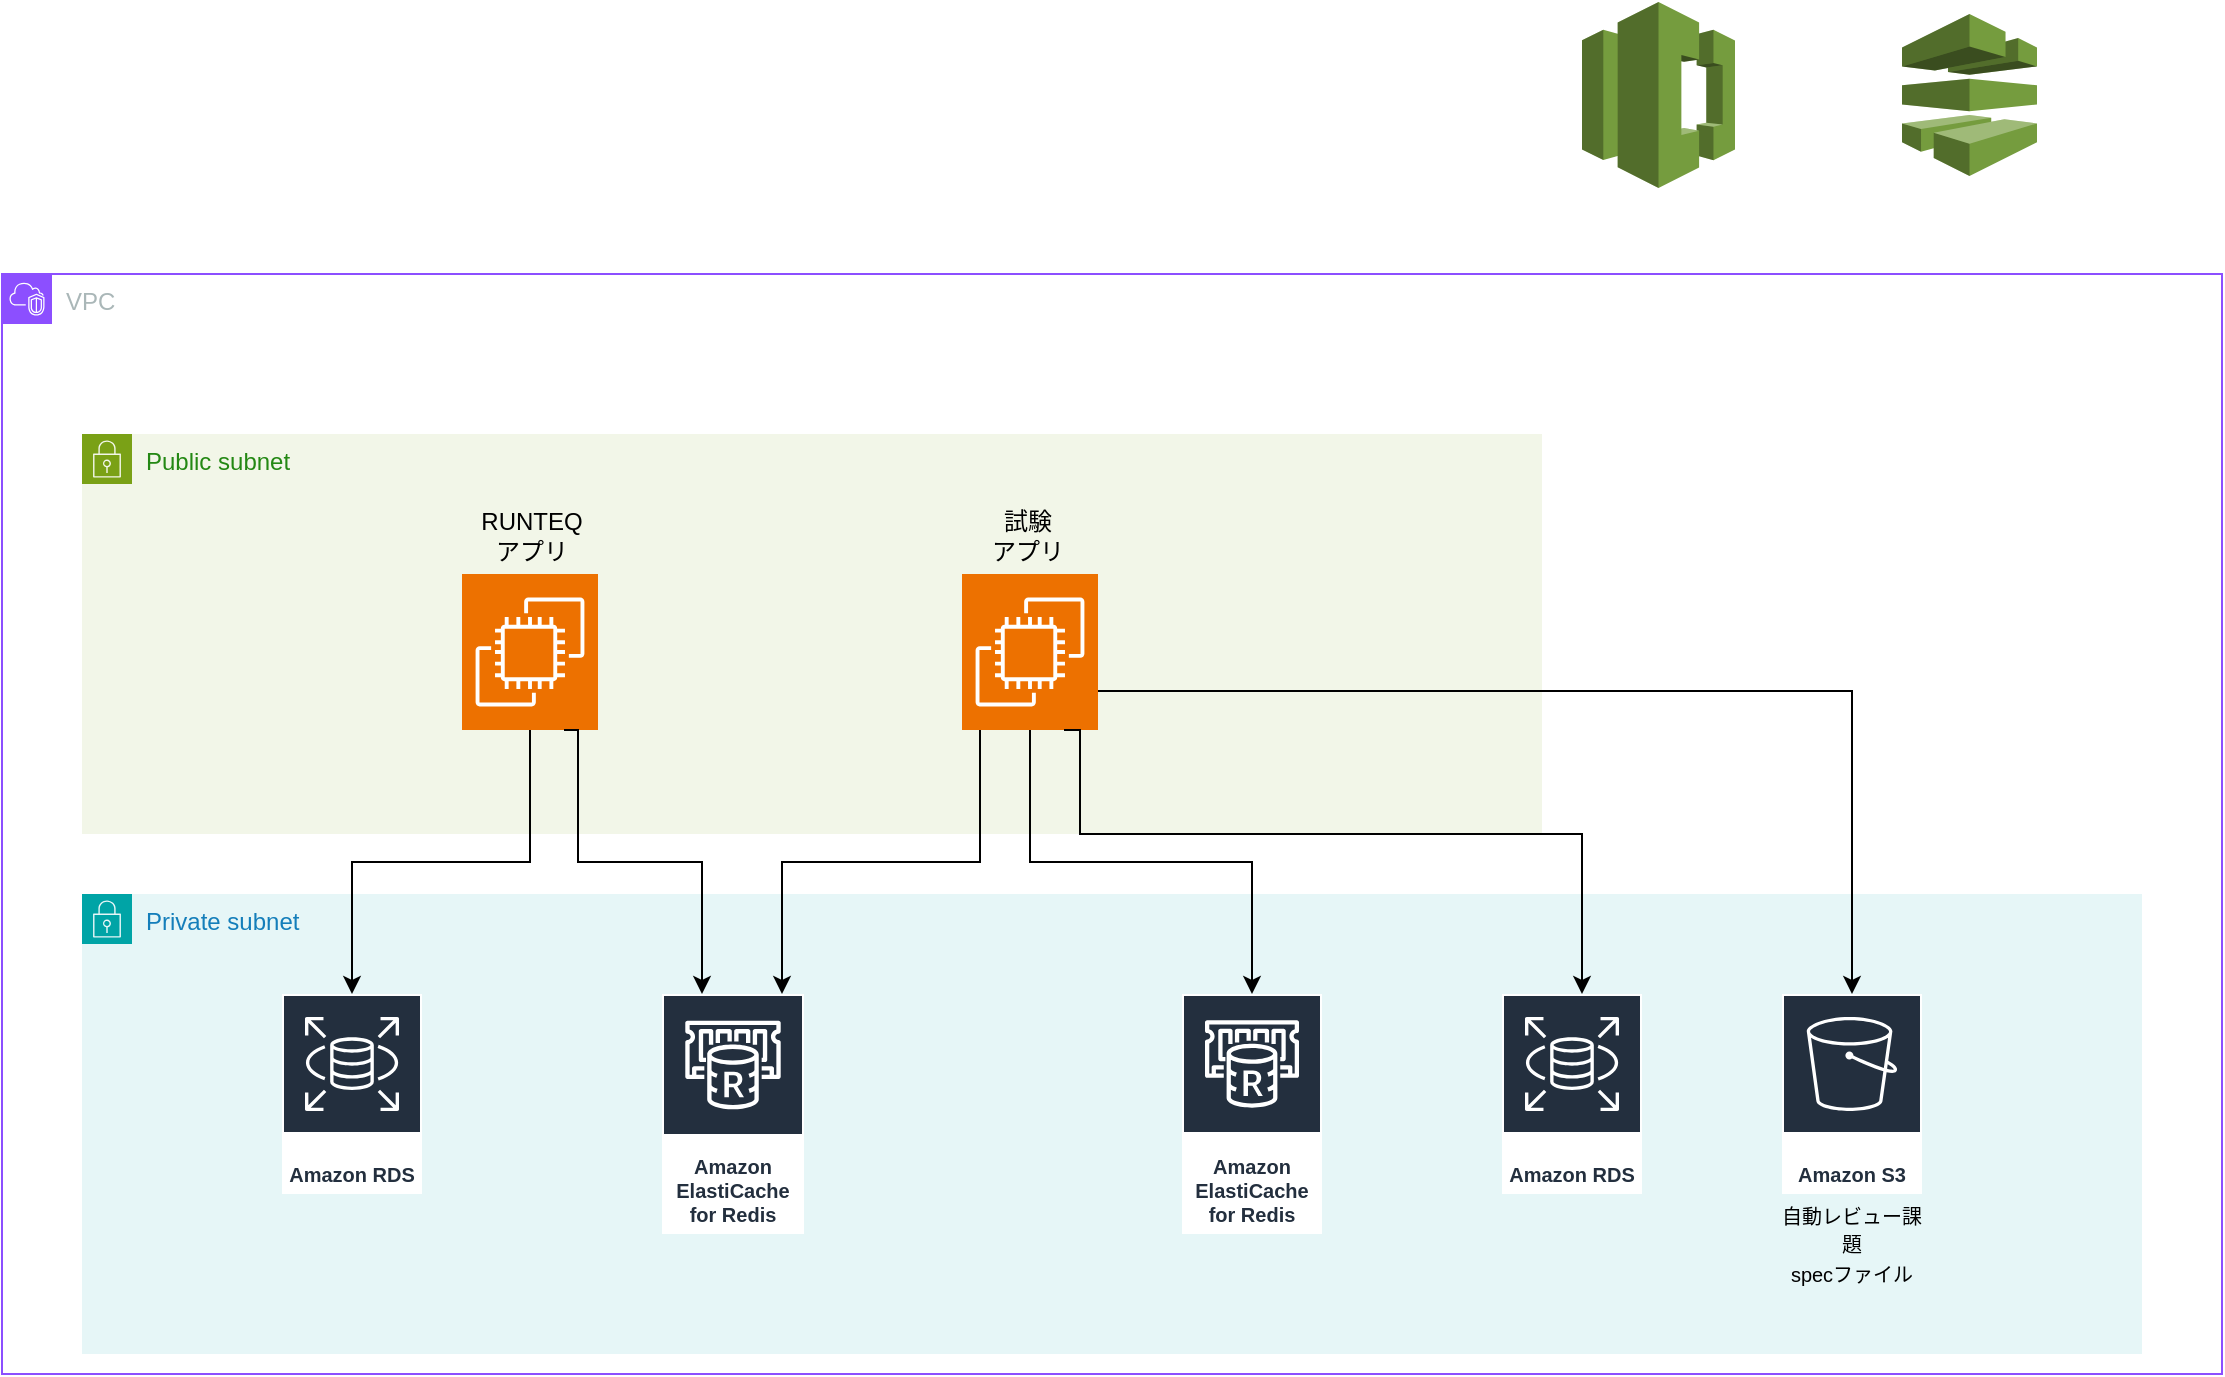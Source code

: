 <mxfile version="24.8.3">
  <diagram id="Ht1M8jgEwFfnCIfOTk4-" name="Page-1">
    <mxGraphModel dx="2438" dy="2400" grid="1" gridSize="10" guides="1" tooltips="1" connect="1" arrows="1" fold="1" page="1" pageScale="1" pageWidth="1169" pageHeight="827" math="0" shadow="0">
      <root>
        <mxCell id="0" />
        <mxCell id="1" parent="0" />
        <mxCell id="tops9HvevJNxcCVQyeS8-22" value="VPC" style="points=[[0,0],[0.25,0],[0.5,0],[0.75,0],[1,0],[1,0.25],[1,0.5],[1,0.75],[1,1],[0.75,1],[0.5,1],[0.25,1],[0,1],[0,0.75],[0,0.5],[0,0.25]];outlineConnect=0;gradientColor=none;html=1;whiteSpace=wrap;fontSize=12;fontStyle=0;container=1;pointerEvents=0;collapsible=0;recursiveResize=0;shape=mxgraph.aws4.group;grIcon=mxgraph.aws4.group_vpc2;strokeColor=#8C4FFF;fillColor=none;verticalAlign=top;align=left;spacingLeft=30;fontColor=#AAB7B8;dashed=0;" parent="1" vertex="1">
          <mxGeometry x="50" y="-580" width="1110" height="550" as="geometry" />
        </mxCell>
        <mxCell id="tops9HvevJNxcCVQyeS8-24" value="Public subnet" style="points=[[0,0],[0.25,0],[0.5,0],[0.75,0],[1,0],[1,0.25],[1,0.5],[1,0.75],[1,1],[0.75,1],[0.5,1],[0.25,1],[0,1],[0,0.75],[0,0.5],[0,0.25]];outlineConnect=0;gradientColor=none;html=1;whiteSpace=wrap;fontSize=12;fontStyle=0;container=1;pointerEvents=0;collapsible=0;recursiveResize=0;shape=mxgraph.aws4.group;grIcon=mxgraph.aws4.group_security_group;grStroke=0;strokeColor=#7AA116;fillColor=#F2F6E8;verticalAlign=top;align=left;spacingLeft=30;fontColor=#248814;dashed=0;" parent="tops9HvevJNxcCVQyeS8-22" vertex="1">
          <mxGeometry x="40" y="80" width="730" height="200" as="geometry" />
        </mxCell>
        <mxCell id="tops9HvevJNxcCVQyeS8-2" value="" style="sketch=0;points=[[0,0,0],[0.25,0,0],[0.5,0,0],[0.75,0,0],[1,0,0],[0,1,0],[0.25,1,0],[0.5,1,0],[0.75,1,0],[1,1,0],[0,0.25,0],[0,0.5,0],[0,0.75,0],[1,0.25,0],[1,0.5,0],[1,0.75,0]];outlineConnect=0;fontColor=#232F3E;fillColor=#ED7100;strokeColor=#ffffff;dashed=0;verticalLabelPosition=bottom;verticalAlign=top;align=center;html=1;fontSize=12;fontStyle=0;aspect=fixed;shape=mxgraph.aws4.resourceIcon;resIcon=mxgraph.aws4.ec2;" parent="tops9HvevJNxcCVQyeS8-24" vertex="1">
          <mxGeometry x="190" y="70" width="68" height="78" as="geometry" />
        </mxCell>
        <mxCell id="tops9HvevJNxcCVQyeS8-7" value="" style="sketch=0;points=[[0,0,0],[0.25,0,0],[0.5,0,0],[0.75,0,0],[1,0,0],[0,1,0],[0.25,1,0],[0.5,1,0],[0.75,1,0],[1,1,0],[0,0.25,0],[0,0.5,0],[0,0.75,0],[1,0.25,0],[1,0.5,0],[1,0.75,0]];outlineConnect=0;fontColor=#232F3E;fillColor=#ED7100;strokeColor=#ffffff;dashed=0;verticalLabelPosition=bottom;verticalAlign=top;align=center;html=1;fontSize=12;fontStyle=0;aspect=fixed;shape=mxgraph.aws4.resourceIcon;resIcon=mxgraph.aws4.ec2;" parent="tops9HvevJNxcCVQyeS8-24" vertex="1">
          <mxGeometry x="440" y="70" width="68" height="78" as="geometry" />
        </mxCell>
        <mxCell id="88a5L5l1Er8q3SRM8hLV-1" value="RUNTEQ&lt;br&gt;アプリ" style="text;html=1;align=center;verticalAlign=middle;whiteSpace=wrap;rounded=0;" vertex="1" parent="tops9HvevJNxcCVQyeS8-24">
          <mxGeometry x="190" y="36" width="70" height="30" as="geometry" />
        </mxCell>
        <mxCell id="88a5L5l1Er8q3SRM8hLV-2" value="試験&lt;br&gt;アプリ" style="text;html=1;align=center;verticalAlign=middle;whiteSpace=wrap;rounded=0;" vertex="1" parent="tops9HvevJNxcCVQyeS8-24">
          <mxGeometry x="438" y="36" width="70" height="30" as="geometry" />
        </mxCell>
        <mxCell id="tops9HvevJNxcCVQyeS8-26" value="Private subnet" style="points=[[0,0],[0.25,0],[0.5,0],[0.75,0],[1,0],[1,0.25],[1,0.5],[1,0.75],[1,1],[0.75,1],[0.5,1],[0.25,1],[0,1],[0,0.75],[0,0.5],[0,0.25]];outlineConnect=0;gradientColor=none;html=1;whiteSpace=wrap;fontSize=12;fontStyle=0;container=1;pointerEvents=0;collapsible=0;recursiveResize=0;shape=mxgraph.aws4.group;grIcon=mxgraph.aws4.group_security_group;grStroke=0;strokeColor=#00A4A6;fillColor=#E6F6F7;verticalAlign=top;align=left;spacingLeft=30;fontColor=#147EBA;dashed=0;" parent="tops9HvevJNxcCVQyeS8-22" vertex="1">
          <mxGeometry x="40" y="310" width="1030" height="230" as="geometry" />
        </mxCell>
        <mxCell id="tops9HvevJNxcCVQyeS8-8" value="Amazon ElastiCache for Redis" style="sketch=0;outlineConnect=0;fontColor=#232F3E;gradientColor=none;strokeColor=#ffffff;fillColor=#232F3E;dashed=0;verticalLabelPosition=middle;verticalAlign=bottom;align=center;html=1;whiteSpace=wrap;fontSize=10;fontStyle=1;spacing=3;shape=mxgraph.aws4.productIcon;prIcon=mxgraph.aws4.elasticache_for_redis;" parent="tops9HvevJNxcCVQyeS8-26" vertex="1">
          <mxGeometry x="550" y="50" width="70" height="120" as="geometry" />
        </mxCell>
        <mxCell id="tops9HvevJNxcCVQyeS8-5" value="Amazon RDS" style="sketch=0;outlineConnect=0;fontColor=#232F3E;gradientColor=none;strokeColor=#ffffff;fillColor=#232F3E;dashed=0;verticalLabelPosition=middle;verticalAlign=bottom;align=center;html=1;whiteSpace=wrap;fontSize=10;fontStyle=1;spacing=3;shape=mxgraph.aws4.productIcon;prIcon=mxgraph.aws4.rds;" parent="tops9HvevJNxcCVQyeS8-26" vertex="1">
          <mxGeometry x="100" y="50" width="70" height="100" as="geometry" />
        </mxCell>
        <mxCell id="tops9HvevJNxcCVQyeS8-6" value="Amazon ElastiCache for Redis" style="sketch=0;outlineConnect=0;fontColor=#232F3E;gradientColor=none;strokeColor=#ffffff;fillColor=#232F3E;dashed=0;verticalLabelPosition=middle;verticalAlign=bottom;align=center;html=1;whiteSpace=wrap;fontSize=10;fontStyle=1;spacing=3;shape=mxgraph.aws4.productIcon;prIcon=mxgraph.aws4.elasticache_for_redis;" parent="tops9HvevJNxcCVQyeS8-26" vertex="1">
          <mxGeometry x="290" y="50" width="71" height="120" as="geometry" />
        </mxCell>
        <mxCell id="tops9HvevJNxcCVQyeS8-28" value="Amazon RDS" style="sketch=0;outlineConnect=0;fontColor=#232F3E;gradientColor=none;strokeColor=#ffffff;fillColor=#232F3E;dashed=0;verticalLabelPosition=middle;verticalAlign=bottom;align=center;html=1;whiteSpace=wrap;fontSize=10;fontStyle=1;spacing=3;shape=mxgraph.aws4.productIcon;prIcon=mxgraph.aws4.rds;" parent="tops9HvevJNxcCVQyeS8-26" vertex="1">
          <mxGeometry x="710" y="50" width="70" height="100" as="geometry" />
        </mxCell>
        <mxCell id="88a5L5l1Er8q3SRM8hLV-3" value="&lt;font style=&quot;font-size: 10px;&quot;&gt;自動レビュー課題&lt;br&gt;specファイル&lt;/font&gt;" style="text;html=1;align=center;verticalAlign=middle;whiteSpace=wrap;rounded=0;" vertex="1" parent="tops9HvevJNxcCVQyeS8-26">
          <mxGeometry x="845" y="160" width="80" height="30" as="geometry" />
        </mxCell>
        <mxCell id="tops9HvevJNxcCVQyeS8-38" value="Amazon S3" style="sketch=0;outlineConnect=0;fontColor=#232F3E;gradientColor=none;strokeColor=#ffffff;fillColor=#232F3E;dashed=0;verticalLabelPosition=middle;verticalAlign=bottom;align=center;html=1;whiteSpace=wrap;fontSize=10;fontStyle=1;spacing=3;shape=mxgraph.aws4.productIcon;prIcon=mxgraph.aws4.s3;" parent="tops9HvevJNxcCVQyeS8-26" vertex="1">
          <mxGeometry x="850" y="50" width="70" height="100" as="geometry" />
        </mxCell>
        <mxCell id="tops9HvevJNxcCVQyeS8-29" style="edgeStyle=orthogonalEdgeStyle;rounded=0;orthogonalLoop=1;jettySize=auto;html=1;exitX=0.5;exitY=1;exitDx=0;exitDy=0;exitPerimeter=0;" parent="tops9HvevJNxcCVQyeS8-22" source="tops9HvevJNxcCVQyeS8-2" target="tops9HvevJNxcCVQyeS8-5" edge="1">
          <mxGeometry relative="1" as="geometry" />
        </mxCell>
        <mxCell id="tops9HvevJNxcCVQyeS8-30" style="edgeStyle=orthogonalEdgeStyle;rounded=0;orthogonalLoop=1;jettySize=auto;html=1;exitX=0.75;exitY=1;exitDx=0;exitDy=0;exitPerimeter=0;" parent="tops9HvevJNxcCVQyeS8-22" source="tops9HvevJNxcCVQyeS8-2" target="tops9HvevJNxcCVQyeS8-6" edge="1">
          <mxGeometry relative="1" as="geometry">
            <Array as="points">
              <mxPoint x="288" y="294" />
              <mxPoint x="350" y="294" />
            </Array>
          </mxGeometry>
        </mxCell>
        <mxCell id="tops9HvevJNxcCVQyeS8-31" style="edgeStyle=orthogonalEdgeStyle;rounded=0;orthogonalLoop=1;jettySize=auto;html=1;" parent="tops9HvevJNxcCVQyeS8-22" source="tops9HvevJNxcCVQyeS8-7" target="tops9HvevJNxcCVQyeS8-6" edge="1">
          <mxGeometry relative="1" as="geometry">
            <Array as="points">
              <mxPoint x="489" y="294" />
              <mxPoint x="390" y="294" />
            </Array>
          </mxGeometry>
        </mxCell>
        <mxCell id="tops9HvevJNxcCVQyeS8-33" style="edgeStyle=orthogonalEdgeStyle;rounded=0;orthogonalLoop=1;jettySize=auto;html=1;exitX=0.5;exitY=1;exitDx=0;exitDy=0;exitPerimeter=0;" parent="tops9HvevJNxcCVQyeS8-22" source="tops9HvevJNxcCVQyeS8-7" target="tops9HvevJNxcCVQyeS8-8" edge="1">
          <mxGeometry relative="1" as="geometry" />
        </mxCell>
        <mxCell id="tops9HvevJNxcCVQyeS8-34" style="edgeStyle=orthogonalEdgeStyle;rounded=0;orthogonalLoop=1;jettySize=auto;html=1;exitX=0.75;exitY=1;exitDx=0;exitDy=0;exitPerimeter=0;" parent="tops9HvevJNxcCVQyeS8-22" source="tops9HvevJNxcCVQyeS8-7" target="tops9HvevJNxcCVQyeS8-28" edge="1">
          <mxGeometry relative="1" as="geometry">
            <Array as="points">
              <mxPoint x="539" y="280" />
              <mxPoint x="790" y="280" />
            </Array>
          </mxGeometry>
        </mxCell>
        <mxCell id="88a5L5l1Er8q3SRM8hLV-4" style="edgeStyle=orthogonalEdgeStyle;rounded=0;orthogonalLoop=1;jettySize=auto;html=1;exitX=1;exitY=0.75;exitDx=0;exitDy=0;exitPerimeter=0;" edge="1" parent="tops9HvevJNxcCVQyeS8-22" source="tops9HvevJNxcCVQyeS8-7" target="tops9HvevJNxcCVQyeS8-38">
          <mxGeometry relative="1" as="geometry" />
        </mxCell>
        <mxCell id="tops9HvevJNxcCVQyeS8-35" value="" style="outlineConnect=0;dashed=0;verticalLabelPosition=bottom;verticalAlign=top;align=center;html=1;shape=mxgraph.aws3.codecommit;fillColor=#759C3E;gradientColor=none;" parent="1" vertex="1">
          <mxGeometry x="840" y="-716" width="76.5" height="93" as="geometry" />
        </mxCell>
        <mxCell id="tops9HvevJNxcCVQyeS8-36" value="" style="outlineConnect=0;dashed=0;verticalLabelPosition=bottom;verticalAlign=top;align=center;html=1;shape=mxgraph.aws3.codepipeline;fillColor=#759C3E;gradientColor=none;" parent="1" vertex="1">
          <mxGeometry x="1000" y="-710" width="67.5" height="81" as="geometry" />
        </mxCell>
      </root>
    </mxGraphModel>
  </diagram>
</mxfile>
